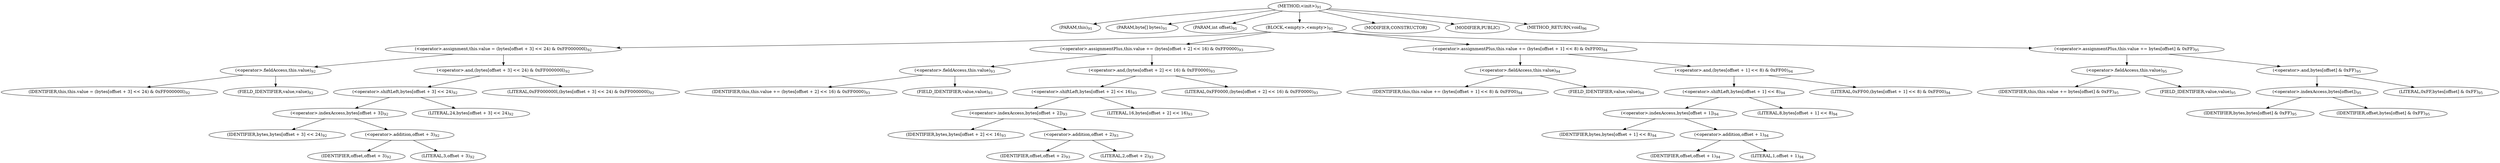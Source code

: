 digraph "&lt;init&gt;" {  
"43" [label = <(METHOD,&lt;init&gt;)<SUB>91</SUB>> ]
"44" [label = <(PARAM,this)<SUB>91</SUB>> ]
"45" [label = <(PARAM,byte[] bytes)<SUB>91</SUB>> ]
"46" [label = <(PARAM,int offset)<SUB>91</SUB>> ]
"47" [label = <(BLOCK,&lt;empty&gt;,&lt;empty&gt;)<SUB>91</SUB>> ]
"48" [label = <(&lt;operator&gt;.assignment,this.value = (bytes[offset + 3] &lt;&lt; 24) &amp; 0xFF000000l)<SUB>92</SUB>> ]
"49" [label = <(&lt;operator&gt;.fieldAccess,this.value)<SUB>92</SUB>> ]
"50" [label = <(IDENTIFIER,this,this.value = (bytes[offset + 3] &lt;&lt; 24) &amp; 0xFF000000l)<SUB>92</SUB>> ]
"51" [label = <(FIELD_IDENTIFIER,value,value)<SUB>92</SUB>> ]
"52" [label = <(&lt;operator&gt;.and,(bytes[offset + 3] &lt;&lt; 24) &amp; 0xFF000000l)<SUB>92</SUB>> ]
"53" [label = <(&lt;operator&gt;.shiftLeft,bytes[offset + 3] &lt;&lt; 24)<SUB>92</SUB>> ]
"54" [label = <(&lt;operator&gt;.indexAccess,bytes[offset + 3])<SUB>92</SUB>> ]
"55" [label = <(IDENTIFIER,bytes,bytes[offset + 3] &lt;&lt; 24)<SUB>92</SUB>> ]
"56" [label = <(&lt;operator&gt;.addition,offset + 3)<SUB>92</SUB>> ]
"57" [label = <(IDENTIFIER,offset,offset + 3)<SUB>92</SUB>> ]
"58" [label = <(LITERAL,3,offset + 3)<SUB>92</SUB>> ]
"59" [label = <(LITERAL,24,bytes[offset + 3] &lt;&lt; 24)<SUB>92</SUB>> ]
"60" [label = <(LITERAL,0xFF000000l,(bytes[offset + 3] &lt;&lt; 24) &amp; 0xFF000000l)<SUB>92</SUB>> ]
"61" [label = <(&lt;operator&gt;.assignmentPlus,this.value += (bytes[offset + 2] &lt;&lt; 16) &amp; 0xFF0000)<SUB>93</SUB>> ]
"62" [label = <(&lt;operator&gt;.fieldAccess,this.value)<SUB>93</SUB>> ]
"63" [label = <(IDENTIFIER,this,this.value += (bytes[offset + 2] &lt;&lt; 16) &amp; 0xFF0000)<SUB>93</SUB>> ]
"64" [label = <(FIELD_IDENTIFIER,value,value)<SUB>93</SUB>> ]
"65" [label = <(&lt;operator&gt;.and,(bytes[offset + 2] &lt;&lt; 16) &amp; 0xFF0000)<SUB>93</SUB>> ]
"66" [label = <(&lt;operator&gt;.shiftLeft,bytes[offset + 2] &lt;&lt; 16)<SUB>93</SUB>> ]
"67" [label = <(&lt;operator&gt;.indexAccess,bytes[offset + 2])<SUB>93</SUB>> ]
"68" [label = <(IDENTIFIER,bytes,bytes[offset + 2] &lt;&lt; 16)<SUB>93</SUB>> ]
"69" [label = <(&lt;operator&gt;.addition,offset + 2)<SUB>93</SUB>> ]
"70" [label = <(IDENTIFIER,offset,offset + 2)<SUB>93</SUB>> ]
"71" [label = <(LITERAL,2,offset + 2)<SUB>93</SUB>> ]
"72" [label = <(LITERAL,16,bytes[offset + 2] &lt;&lt; 16)<SUB>93</SUB>> ]
"73" [label = <(LITERAL,0xFF0000,(bytes[offset + 2] &lt;&lt; 16) &amp; 0xFF0000)<SUB>93</SUB>> ]
"74" [label = <(&lt;operator&gt;.assignmentPlus,this.value += (bytes[offset + 1] &lt;&lt; 8) &amp; 0xFF00)<SUB>94</SUB>> ]
"75" [label = <(&lt;operator&gt;.fieldAccess,this.value)<SUB>94</SUB>> ]
"76" [label = <(IDENTIFIER,this,this.value += (bytes[offset + 1] &lt;&lt; 8) &amp; 0xFF00)<SUB>94</SUB>> ]
"77" [label = <(FIELD_IDENTIFIER,value,value)<SUB>94</SUB>> ]
"78" [label = <(&lt;operator&gt;.and,(bytes[offset + 1] &lt;&lt; 8) &amp; 0xFF00)<SUB>94</SUB>> ]
"79" [label = <(&lt;operator&gt;.shiftLeft,bytes[offset + 1] &lt;&lt; 8)<SUB>94</SUB>> ]
"80" [label = <(&lt;operator&gt;.indexAccess,bytes[offset + 1])<SUB>94</SUB>> ]
"81" [label = <(IDENTIFIER,bytes,bytes[offset + 1] &lt;&lt; 8)<SUB>94</SUB>> ]
"82" [label = <(&lt;operator&gt;.addition,offset + 1)<SUB>94</SUB>> ]
"83" [label = <(IDENTIFIER,offset,offset + 1)<SUB>94</SUB>> ]
"84" [label = <(LITERAL,1,offset + 1)<SUB>94</SUB>> ]
"85" [label = <(LITERAL,8,bytes[offset + 1] &lt;&lt; 8)<SUB>94</SUB>> ]
"86" [label = <(LITERAL,0xFF00,(bytes[offset + 1] &lt;&lt; 8) &amp; 0xFF00)<SUB>94</SUB>> ]
"87" [label = <(&lt;operator&gt;.assignmentPlus,this.value += bytes[offset] &amp; 0xFF)<SUB>95</SUB>> ]
"88" [label = <(&lt;operator&gt;.fieldAccess,this.value)<SUB>95</SUB>> ]
"89" [label = <(IDENTIFIER,this,this.value += bytes[offset] &amp; 0xFF)<SUB>95</SUB>> ]
"90" [label = <(FIELD_IDENTIFIER,value,value)<SUB>95</SUB>> ]
"91" [label = <(&lt;operator&gt;.and,bytes[offset] &amp; 0xFF)<SUB>95</SUB>> ]
"92" [label = <(&lt;operator&gt;.indexAccess,bytes[offset])<SUB>95</SUB>> ]
"93" [label = <(IDENTIFIER,bytes,bytes[offset] &amp; 0xFF)<SUB>95</SUB>> ]
"94" [label = <(IDENTIFIER,offset,bytes[offset] &amp; 0xFF)<SUB>95</SUB>> ]
"95" [label = <(LITERAL,0xFF,bytes[offset] &amp; 0xFF)<SUB>95</SUB>> ]
"96" [label = <(MODIFIER,CONSTRUCTOR)> ]
"97" [label = <(MODIFIER,PUBLIC)> ]
"98" [label = <(METHOD_RETURN,void)<SUB>96</SUB>> ]
  "43" -> "44" 
  "43" -> "45" 
  "43" -> "46" 
  "43" -> "47" 
  "43" -> "96" 
  "43" -> "97" 
  "43" -> "98" 
  "47" -> "48" 
  "47" -> "61" 
  "47" -> "74" 
  "47" -> "87" 
  "48" -> "49" 
  "48" -> "52" 
  "49" -> "50" 
  "49" -> "51" 
  "52" -> "53" 
  "52" -> "60" 
  "53" -> "54" 
  "53" -> "59" 
  "54" -> "55" 
  "54" -> "56" 
  "56" -> "57" 
  "56" -> "58" 
  "61" -> "62" 
  "61" -> "65" 
  "62" -> "63" 
  "62" -> "64" 
  "65" -> "66" 
  "65" -> "73" 
  "66" -> "67" 
  "66" -> "72" 
  "67" -> "68" 
  "67" -> "69" 
  "69" -> "70" 
  "69" -> "71" 
  "74" -> "75" 
  "74" -> "78" 
  "75" -> "76" 
  "75" -> "77" 
  "78" -> "79" 
  "78" -> "86" 
  "79" -> "80" 
  "79" -> "85" 
  "80" -> "81" 
  "80" -> "82" 
  "82" -> "83" 
  "82" -> "84" 
  "87" -> "88" 
  "87" -> "91" 
  "88" -> "89" 
  "88" -> "90" 
  "91" -> "92" 
  "91" -> "95" 
  "92" -> "93" 
  "92" -> "94" 
}
